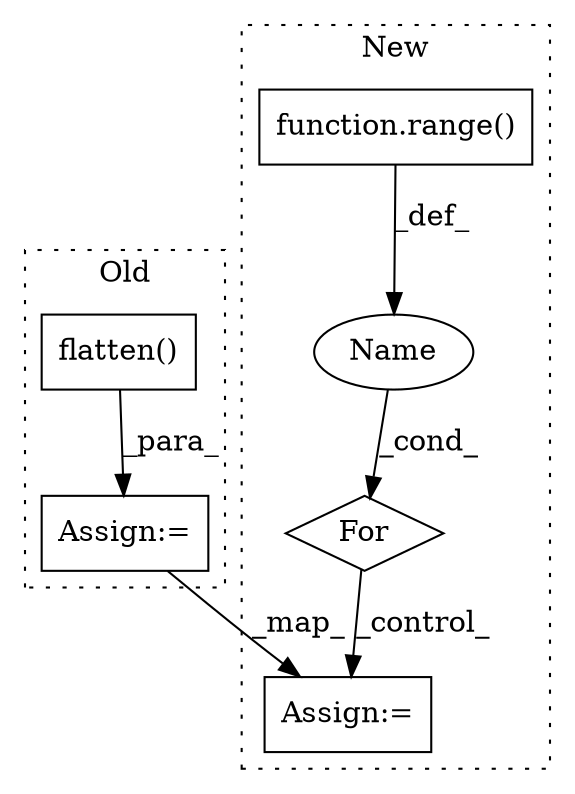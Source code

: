 digraph G {
subgraph cluster0 {
1 [label="flatten()" a="75" s="752" l="16" shape="box"];
4 [label="Assign:=" a="68" s="741" l="3" shape="box"];
label = "Old";
style="dotted";
}
subgraph cluster1 {
2 [label="function.range()" a="75" s="974,995" l="6,1" shape="box"];
3 [label="For" a="107" s="965,996" l="4,14" shape="diamond"];
5 [label="Assign:=" a="68" s="1237" l="3" shape="box"];
6 [label="Name" a="87" s="969" l="1" shape="ellipse"];
label = "New";
style="dotted";
}
1 -> 4 [label="_para_"];
2 -> 6 [label="_def_"];
3 -> 5 [label="_control_"];
4 -> 5 [label="_map_"];
6 -> 3 [label="_cond_"];
}